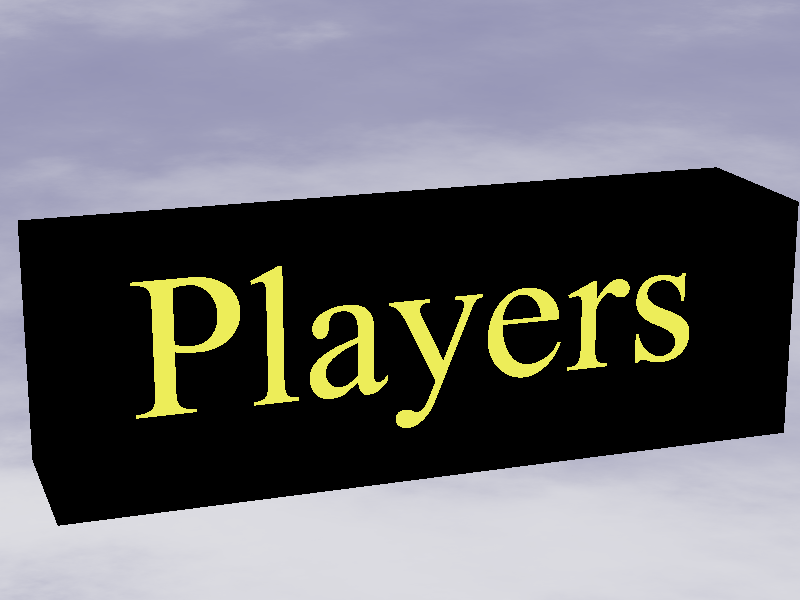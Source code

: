 #include "colors.inc"  
#include "stones.inc"
#include "skies.inc"

background { color rgb 1 }

camera {
	location <-3, 3, -8>
	look_at < -.3, .5, 0 >
	angle 25
}

light_source { <500,500,-1000> White }

difference {
	box { <-2.0, -.5, 0.1>, <1.95, .8, 1>
		texture { T_Stone10 }
	}
	text { ttf "timrom.ttf" "Players" 0.15, 0
		pigment { BrightGold }
		finish { reflection.25 specular 1 }
		translate -1.6*x
	}
}

sky_sphere { S_Cloud5 }